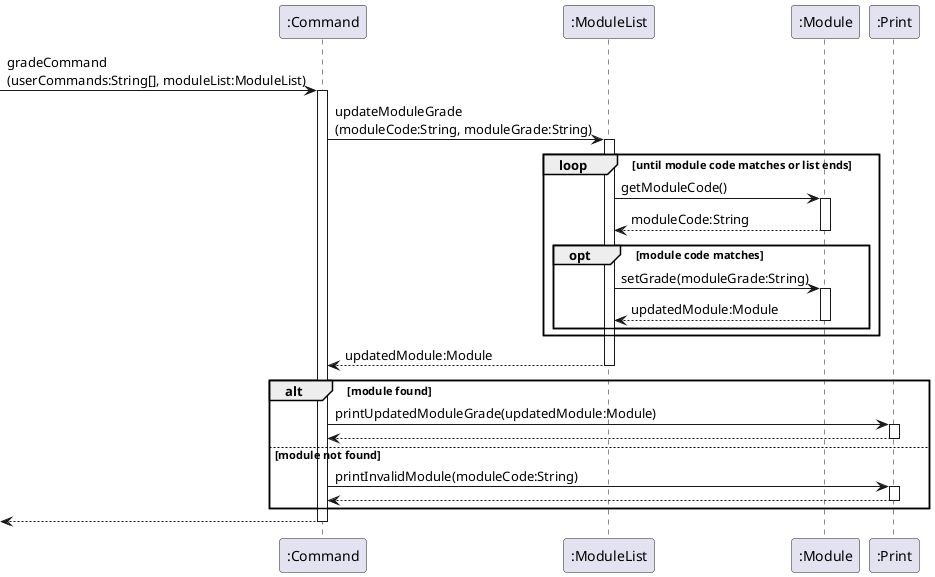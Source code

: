 @startuml

participant ":Command" as Command
participant ":ModuleList" as ML
participant ":Module" as Mod
participant ":Print" as Print

[->Command : gradeCommand\n(userCommands:String[], moduleList:ModuleList)
activate Command
Command->ML : updateModuleGrade\n(moduleCode:String, moduleGrade:String)

activate ML
loop until module code matches or list ends
    ML -> Mod : getModuleCode()
    activate Mod
    Mod --> ML : moduleCode:String
    deactivate Mod
    opt module code matches
    ML -> Mod : setGrade(moduleGrade:String)
    activate Mod
    Mod --> ML : updatedModule:Module
    deactivate Mod
    end
end
ML --> Command : updatedModule:Module
deactivate ML

alt module found
    Command -> Print : printUpdatedModuleGrade(updatedModule:Module)
    activate Print
    Print --> Command
    deactivate Print
else module not found
    Command -> Print : printInvalidModule(moduleCode:String)
    activate Print
    Print --> Command
    deactivate Print
end

Command-->[
deactivate Command

@enduml